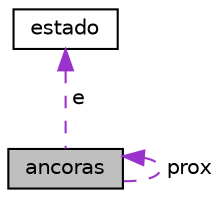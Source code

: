 digraph "ancoras"
{
  edge [fontname="Helvetica",fontsize="10",labelfontname="Helvetica",labelfontsize="10"];
  node [fontname="Helvetica",fontsize="10",shape=record];
  Node1 [label="ancoras",height=0.2,width=0.4,color="black", fillcolor="grey75", style="filled" fontcolor="black"];
  Node1 -> Node1 [dir="back",color="darkorchid3",fontsize="10",style="dashed",label=" prox" ];
  Node2 -> Node1 [dir="back",color="darkorchid3",fontsize="10",style="dashed",label=" e" ];
  Node2 [label="estado",height=0.2,width=0.4,color="black", fillcolor="white", style="filled",URL="$structestado.html",tooltip="Estrutura que armazena o estado do jogo. "];
}

